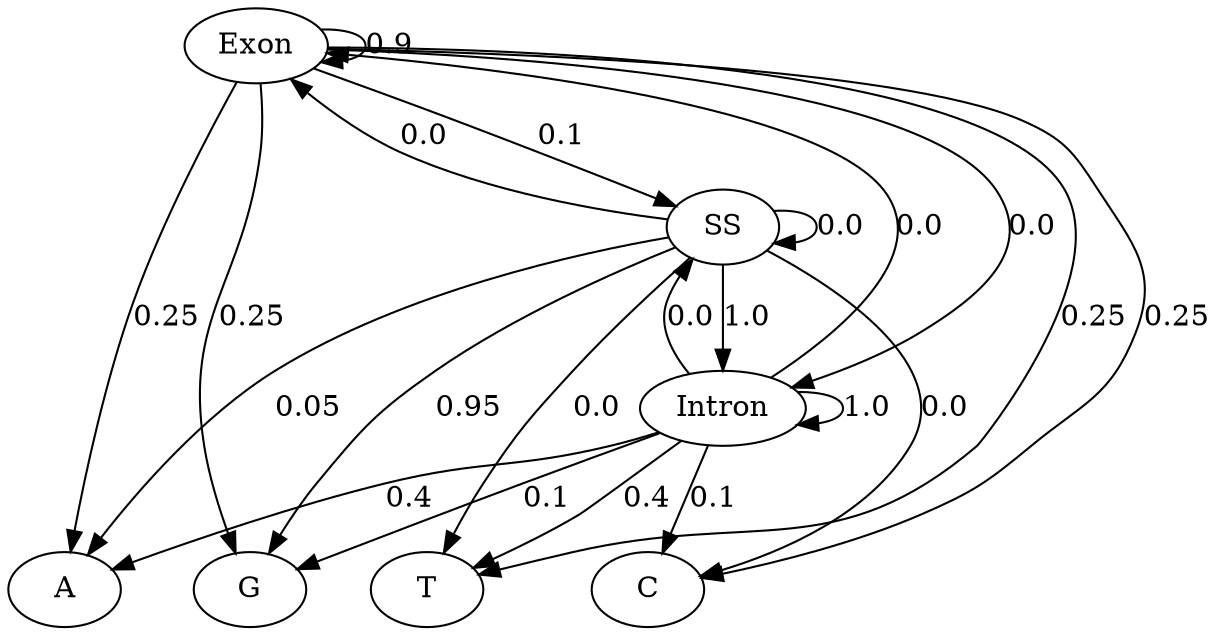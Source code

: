 digraph  {
Exon;
SS;
Intron;
A;
C;
G;
T;
Exon -> Exon  [key=0, label="0.9", weight="0.9"];
Exon -> SS  [key=0, label="0.1", weight="0.1"];
Exon -> Intron  [key=0, label="0.0", weight="0.0"];
Exon -> A  [key=0, label="0.25", weight="0.25"];
Exon -> C  [key=0, label="0.25", weight="0.25"];
Exon -> G  [key=0, label="0.25", weight="0.25"];
Exon -> T  [key=0, label="0.25", weight="0.25"];
SS -> Exon  [key=0, label="0.0", weight="0.0"];
SS -> SS  [key=0, label="0.0", weight="0.0"];
SS -> Intron  [key=0, label="1.0", weight="1.0"];
SS -> A  [key=0, label="0.05", weight="0.05"];
SS -> C  [key=0, label="0.0", weight="0.0"];
SS -> G  [key=0, label="0.95", weight="0.95"];
SS -> T  [key=0, label="0.0", weight="0.0"];
Intron -> Exon  [key=0, label="0.0", weight="0.0"];
Intron -> SS  [key=0, label="0.0", weight="0.0"];
Intron -> Intron  [key=0, label="1.0", weight="1.0"];
Intron -> A  [key=0, label="0.4", weight="0.4"];
Intron -> C  [key=0, label="0.1", weight="0.1"];
Intron -> G  [key=0, label="0.1", weight="0.1"];
Intron -> T  [key=0, label="0.4", weight="0.4"];
}
